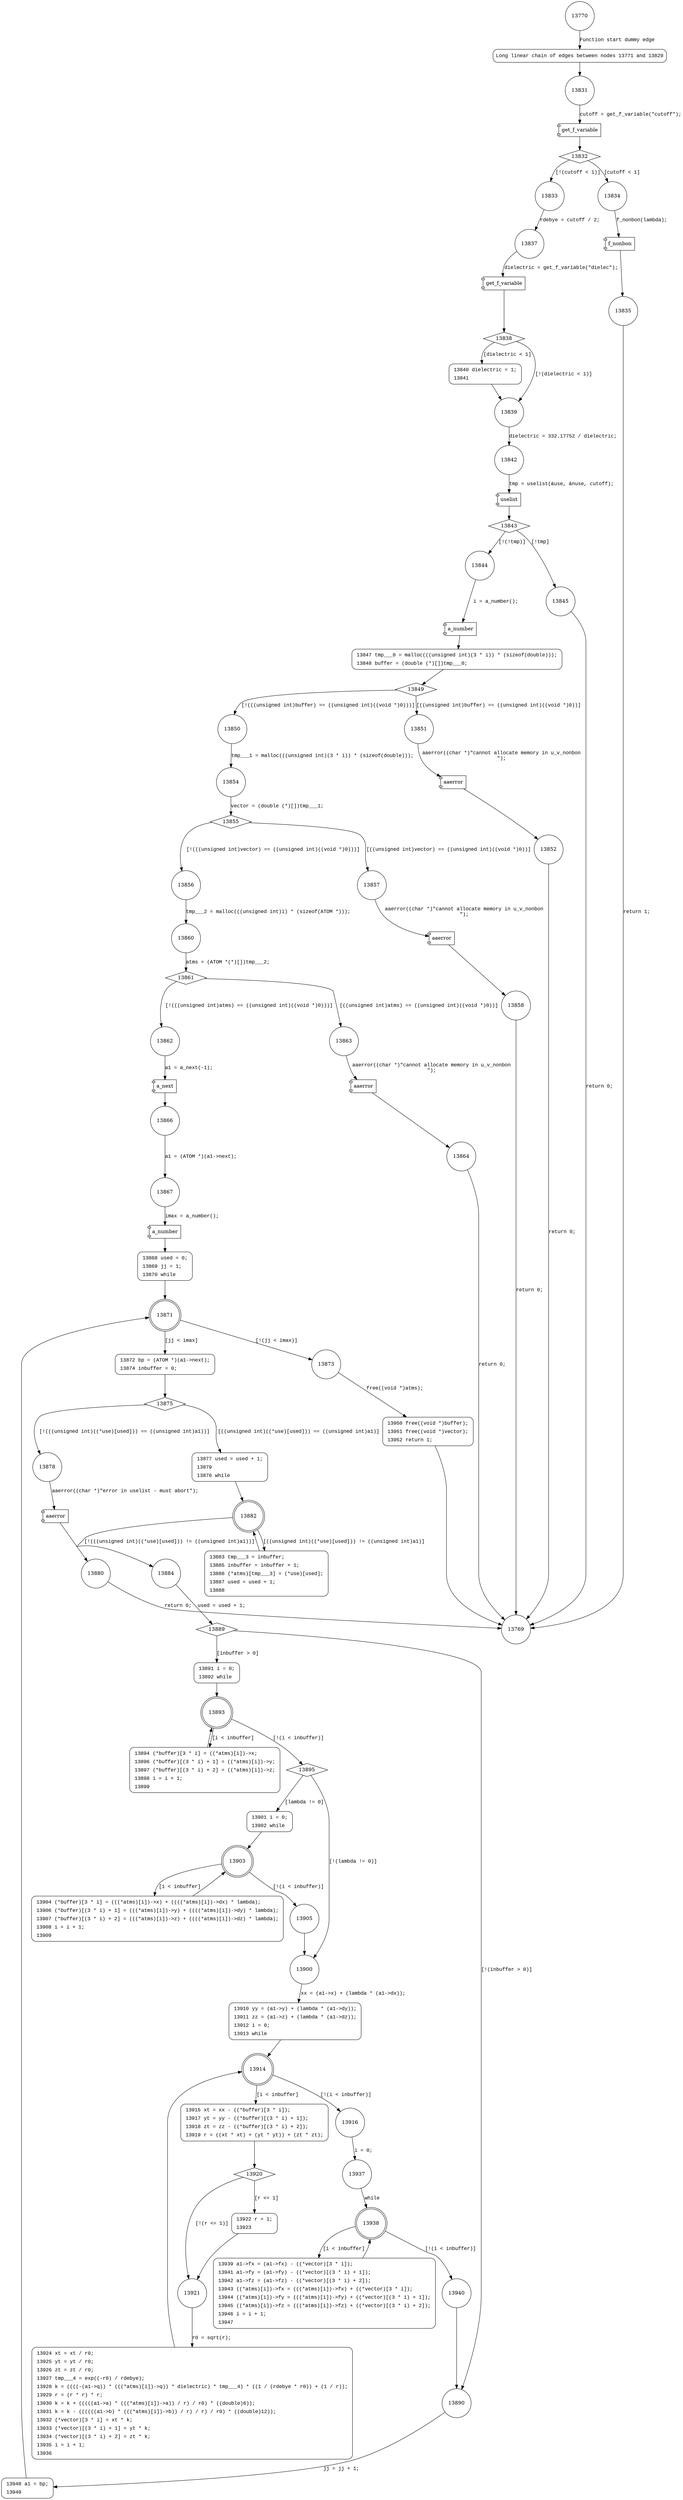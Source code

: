 digraph u_f_nonbon {
13770 [shape="circle"]
13771 [shape="circle"]
13831 [shape="circle"]
13832 [shape="diamond"]
13833 [shape="circle"]
13834 [shape="circle"]
13835 [shape="circle"]
13837 [shape="circle"]
13838 [shape="diamond"]
13839 [shape="circle"]
13840 [shape="circle"]
13842 [shape="circle"]
13843 [shape="diamond"]
13844 [shape="circle"]
13845 [shape="circle"]
13847 [shape="circle"]
13849 [shape="diamond"]
13850 [shape="circle"]
13851 [shape="circle"]
13852 [shape="circle"]
13854 [shape="circle"]
13855 [shape="diamond"]
13856 [shape="circle"]
13857 [shape="circle"]
13858 [shape="circle"]
13860 [shape="circle"]
13861 [shape="diamond"]
13862 [shape="circle"]
13863 [shape="circle"]
13864 [shape="circle"]
13866 [shape="circle"]
13867 [shape="circle"]
13868 [shape="circle"]
13871 [shape="doublecircle"]
13873 [shape="circle"]
13872 [shape="circle"]
13875 [shape="diamond"]
13878 [shape="circle"]
13877 [shape="circle"]
13882 [shape="doublecircle"]
13884 [shape="circle"]
13883 [shape="circle"]
13889 [shape="diamond"]
13890 [shape="circle"]
13891 [shape="circle"]
13893 [shape="doublecircle"]
13895 [shape="diamond"]
13894 [shape="circle"]
13900 [shape="circle"]
13901 [shape="circle"]
13903 [shape="doublecircle"]
13905 [shape="circle"]
13904 [shape="circle"]
13910 [shape="circle"]
13914 [shape="doublecircle"]
13916 [shape="circle"]
13915 [shape="circle"]
13920 [shape="diamond"]
13921 [shape="circle"]
13922 [shape="circle"]
13924 [shape="circle"]
13937 [shape="circle"]
13938 [shape="doublecircle"]
13940 [shape="circle"]
13939 [shape="circle"]
13948 [shape="circle"]
13880 [shape="circle"]
13950 [shape="circle"]
13769 [shape="circle"]
13771 [style="filled,bold" penwidth="1" fillcolor="white" fontname="Courier New" shape="Mrecord" label="Long linear chain of edges between nodes 13771 and 13829"]
13771 -> 13831[label=""]
13840 [style="filled,bold" penwidth="1" fillcolor="white" fontname="Courier New" shape="Mrecord" label=<<table border="0" cellborder="0" cellpadding="3" bgcolor="white"><tr><td align="right">13840</td><td align="left">dielectric = 1;</td></tr><tr><td align="right">13841</td><td align="left"></td></tr></table>>]
13840 -> 13839[label=""]
13847 [style="filled,bold" penwidth="1" fillcolor="white" fontname="Courier New" shape="Mrecord" label=<<table border="0" cellborder="0" cellpadding="3" bgcolor="white"><tr><td align="right">13847</td><td align="left">tmp___0 = malloc(((unsigned int)(3 * i)) * (sizeof(double)));</td></tr><tr><td align="right">13848</td><td align="left">buffer = (double (*)[])tmp___0;</td></tr></table>>]
13847 -> 13849[label=""]
13868 [style="filled,bold" penwidth="1" fillcolor="white" fontname="Courier New" shape="Mrecord" label=<<table border="0" cellborder="0" cellpadding="3" bgcolor="white"><tr><td align="right">13868</td><td align="left">used = 0;</td></tr><tr><td align="right">13869</td><td align="left">jj = 1;</td></tr><tr><td align="right">13870</td><td align="left">while</td></tr></table>>]
13868 -> 13871[label=""]
13872 [style="filled,bold" penwidth="1" fillcolor="white" fontname="Courier New" shape="Mrecord" label=<<table border="0" cellborder="0" cellpadding="3" bgcolor="white"><tr><td align="right">13872</td><td align="left">bp = (ATOM *)(a1-&gt;next);</td></tr><tr><td align="right">13874</td><td align="left">inbuffer = 0;</td></tr></table>>]
13872 -> 13875[label=""]
13877 [style="filled,bold" penwidth="1" fillcolor="white" fontname="Courier New" shape="Mrecord" label=<<table border="0" cellborder="0" cellpadding="3" bgcolor="white"><tr><td align="right">13877</td><td align="left">used = used + 1;</td></tr><tr><td align="right">13879</td><td align="left"></td></tr><tr><td align="right">13876</td><td align="left">while</td></tr></table>>]
13877 -> 13882[label=""]
13883 [style="filled,bold" penwidth="1" fillcolor="white" fontname="Courier New" shape="Mrecord" label=<<table border="0" cellborder="0" cellpadding="3" bgcolor="white"><tr><td align="right">13883</td><td align="left">tmp___3 = inbuffer;</td></tr><tr><td align="right">13885</td><td align="left">inbuffer = inbuffer + 1;</td></tr><tr><td align="right">13886</td><td align="left">(*atms)[tmp___3] = (*use)[used];</td></tr><tr><td align="right">13887</td><td align="left">used = used + 1;</td></tr><tr><td align="right">13888</td><td align="left"></td></tr></table>>]
13883 -> 13882[label=""]
13891 [style="filled,bold" penwidth="1" fillcolor="white" fontname="Courier New" shape="Mrecord" label=<<table border="0" cellborder="0" cellpadding="3" bgcolor="white"><tr><td align="right">13891</td><td align="left">i = 0;</td></tr><tr><td align="right">13892</td><td align="left">while</td></tr></table>>]
13891 -> 13893[label=""]
13894 [style="filled,bold" penwidth="1" fillcolor="white" fontname="Courier New" shape="Mrecord" label=<<table border="0" cellborder="0" cellpadding="3" bgcolor="white"><tr><td align="right">13894</td><td align="left">(*buffer)[3 * i] = ((*atms)[i])-&gt;x;</td></tr><tr><td align="right">13896</td><td align="left">(*buffer)[(3 * i) + 1] = ((*atms)[i])-&gt;y;</td></tr><tr><td align="right">13897</td><td align="left">(*buffer)[(3 * i) + 2] = ((*atms)[i])-&gt;z;</td></tr><tr><td align="right">13898</td><td align="left">i = i + 1;</td></tr><tr><td align="right">13899</td><td align="left"></td></tr></table>>]
13894 -> 13893[label=""]
13901 [style="filled,bold" penwidth="1" fillcolor="white" fontname="Courier New" shape="Mrecord" label=<<table border="0" cellborder="0" cellpadding="3" bgcolor="white"><tr><td align="right">13901</td><td align="left">i = 0;</td></tr><tr><td align="right">13902</td><td align="left">while</td></tr></table>>]
13901 -> 13903[label=""]
13904 [style="filled,bold" penwidth="1" fillcolor="white" fontname="Courier New" shape="Mrecord" label=<<table border="0" cellborder="0" cellpadding="3" bgcolor="white"><tr><td align="right">13904</td><td align="left">(*buffer)[3 * i] = (((*atms)[i])-&gt;x) + ((((*atms)[i])-&gt;dx) * lambda);</td></tr><tr><td align="right">13906</td><td align="left">(*buffer)[(3 * i) + 1] = (((*atms)[i])-&gt;y) + ((((*atms)[i])-&gt;dy) * lambda);</td></tr><tr><td align="right">13907</td><td align="left">(*buffer)[(3 * i) + 2] = (((*atms)[i])-&gt;z) + ((((*atms)[i])-&gt;dz) * lambda);</td></tr><tr><td align="right">13908</td><td align="left">i = i + 1;</td></tr><tr><td align="right">13909</td><td align="left"></td></tr></table>>]
13904 -> 13903[label=""]
13910 [style="filled,bold" penwidth="1" fillcolor="white" fontname="Courier New" shape="Mrecord" label=<<table border="0" cellborder="0" cellpadding="3" bgcolor="white"><tr><td align="right">13910</td><td align="left">yy = (a1-&gt;y) + (lambda * (a1-&gt;dy));</td></tr><tr><td align="right">13911</td><td align="left">zz = (a1-&gt;z) + (lambda * (a1-&gt;dz));</td></tr><tr><td align="right">13912</td><td align="left">i = 0;</td></tr><tr><td align="right">13913</td><td align="left">while</td></tr></table>>]
13910 -> 13914[label=""]
13915 [style="filled,bold" penwidth="1" fillcolor="white" fontname="Courier New" shape="Mrecord" label=<<table border="0" cellborder="0" cellpadding="3" bgcolor="white"><tr><td align="right">13915</td><td align="left">xt = xx - ((*buffer)[3 * i]);</td></tr><tr><td align="right">13917</td><td align="left">yt = yy - ((*buffer)[(3 * i) + 1]);</td></tr><tr><td align="right">13918</td><td align="left">zt = zz - ((*buffer)[(3 * i) + 2]);</td></tr><tr><td align="right">13919</td><td align="left">r = ((xt * xt) + (yt * yt)) + (zt * zt);</td></tr></table>>]
13915 -> 13920[label=""]
13922 [style="filled,bold" penwidth="1" fillcolor="white" fontname="Courier New" shape="Mrecord" label=<<table border="0" cellborder="0" cellpadding="3" bgcolor="white"><tr><td align="right">13922</td><td align="left">r = 1;</td></tr><tr><td align="right">13923</td><td align="left"></td></tr></table>>]
13922 -> 13921[label=""]
13924 [style="filled,bold" penwidth="1" fillcolor="white" fontname="Courier New" shape="Mrecord" label=<<table border="0" cellborder="0" cellpadding="3" bgcolor="white"><tr><td align="right">13924</td><td align="left">xt = xt / r0;</td></tr><tr><td align="right">13925</td><td align="left">yt = yt / r0;</td></tr><tr><td align="right">13926</td><td align="left">zt = zt / r0;</td></tr><tr><td align="right">13927</td><td align="left">tmp___4 = exp((-r0) / rdebye);</td></tr><tr><td align="right">13928</td><td align="left">k = ((((-(a1-&gt;q)) * (((*atms)[i])-&gt;q)) * dielectric) * tmp___4) * ((1 / (rdebye * r0)) + (1 / r));</td></tr><tr><td align="right">13929</td><td align="left">r = (r * r) * r;</td></tr><tr><td align="right">13930</td><td align="left">k = k + (((((a1-&gt;a) * (((*atms)[i])-&gt;a)) / r) / r0) * ((double)6));</td></tr><tr><td align="right">13931</td><td align="left">k = k - ((((((a1-&gt;b) * (((*atms)[i])-&gt;b)) / r) / r) / r0) * ((double)12));</td></tr><tr><td align="right">13932</td><td align="left">(*vector)[3 * i] = xt * k;</td></tr><tr><td align="right">13933</td><td align="left">(*vector)[(3 * i) + 1] = yt * k;</td></tr><tr><td align="right">13934</td><td align="left">(*vector)[(3 * i) + 2] = zt * k;</td></tr><tr><td align="right">13935</td><td align="left">i = i + 1;</td></tr><tr><td align="right">13936</td><td align="left"></td></tr></table>>]
13924 -> 13914[label=""]
13939 [style="filled,bold" penwidth="1" fillcolor="white" fontname="Courier New" shape="Mrecord" label=<<table border="0" cellborder="0" cellpadding="3" bgcolor="white"><tr><td align="right">13939</td><td align="left">a1-&gt;fx = (a1-&gt;fx) - ((*vector)[3 * i]);</td></tr><tr><td align="right">13941</td><td align="left">a1-&gt;fy = (a1-&gt;fy) - ((*vector)[(3 * i) + 1]);</td></tr><tr><td align="right">13942</td><td align="left">a1-&gt;fz = (a1-&gt;fz) - ((*vector)[(3 * i) + 2]);</td></tr><tr><td align="right">13943</td><td align="left">((*atms)[i])-&gt;fx = (((*atms)[i])-&gt;fx) + ((*vector)[3 * i]);</td></tr><tr><td align="right">13944</td><td align="left">((*atms)[i])-&gt;fy = (((*atms)[i])-&gt;fy) + ((*vector)[(3 * i) + 1]);</td></tr><tr><td align="right">13945</td><td align="left">((*atms)[i])-&gt;fz = (((*atms)[i])-&gt;fz) + ((*vector)[(3 * i) + 2]);</td></tr><tr><td align="right">13946</td><td align="left">i = i + 1;</td></tr><tr><td align="right">13947</td><td align="left"></td></tr></table>>]
13939 -> 13938[label=""]
13948 [style="filled,bold" penwidth="1" fillcolor="white" fontname="Courier New" shape="Mrecord" label=<<table border="0" cellborder="0" cellpadding="3" bgcolor="white"><tr><td align="right">13948</td><td align="left">a1 = bp;</td></tr><tr><td align="right">13949</td><td align="left"></td></tr></table>>]
13948 -> 13871[label=""]
13950 [style="filled,bold" penwidth="1" fillcolor="white" fontname="Courier New" shape="Mrecord" label=<<table border="0" cellborder="0" cellpadding="3" bgcolor="white"><tr><td align="right">13950</td><td align="left">free((void *)buffer);</td></tr><tr><td align="right">13951</td><td align="left">free((void *)vector);</td></tr><tr><td align="right">13952</td><td align="left">return 1;</td></tr></table>>]
13950 -> 13769[label=""]
13770 -> 13771 [label="Function start dummy edge" fontname="Courier New"]
100351 [shape="component" label="get_f_variable"]
13831 -> 100351 [label="cutoff = get_f_variable(\"cutoff\");" fontname="Courier New"]
100351 -> 13832 [label="" fontname="Courier New"]
13832 -> 13833 [label="[!(cutoff < 1)]" fontname="Courier New"]
13832 -> 13834 [label="[cutoff < 1]" fontname="Courier New"]
100352 [shape="component" label="f_nonbon"]
13834 -> 100352 [label="f_nonbon(lambda);" fontname="Courier New"]
100352 -> 13835 [label="" fontname="Courier New"]
13833 -> 13837 [label="rdebye = cutoff / 2;" fontname="Courier New"]
100353 [shape="component" label="get_f_variable"]
13837 -> 100353 [label="dielectric = get_f_variable(\"dielec\");" fontname="Courier New"]
100353 -> 13838 [label="" fontname="Courier New"]
13838 -> 13839 [label="[!(dielectric < 1)]" fontname="Courier New"]
13838 -> 13840 [label="[dielectric < 1]" fontname="Courier New"]
13839 -> 13842 [label="dielectric = 332.17752 / dielectric;" fontname="Courier New"]
100354 [shape="component" label="uselist"]
13842 -> 100354 [label="tmp = uselist(&use, &nuse, cutoff);" fontname="Courier New"]
100354 -> 13843 [label="" fontname="Courier New"]
13843 -> 13844 [label="[!(!tmp)]" fontname="Courier New"]
13843 -> 13845 [label="[!tmp]" fontname="Courier New"]
100355 [shape="component" label="a_number"]
13844 -> 100355 [label="i = a_number();" fontname="Courier New"]
100355 -> 13847 [label="" fontname="Courier New"]
13849 -> 13850 [label="[!(((unsigned int)buffer) == ((unsigned int)((void *)0)))]" fontname="Courier New"]
13849 -> 13851 [label="[((unsigned int)buffer) == ((unsigned int)((void *)0))]" fontname="Courier New"]
100356 [shape="component" label="aaerror"]
13851 -> 100356 [label="aaerror((char *)\"cannot allocate memory in u_v_nonbon\n\");" fontname="Courier New"]
100356 -> 13852 [label="" fontname="Courier New"]
13850 -> 13854 [label="tmp___1 = malloc(((unsigned int)(3 * i)) * (sizeof(double)));" fontname="Courier New"]
13855 -> 13856 [label="[!(((unsigned int)vector) == ((unsigned int)((void *)0)))]" fontname="Courier New"]
13855 -> 13857 [label="[((unsigned int)vector) == ((unsigned int)((void *)0))]" fontname="Courier New"]
100357 [shape="component" label="aaerror"]
13857 -> 100357 [label="aaerror((char *)\"cannot allocate memory in u_v_nonbon\n\");" fontname="Courier New"]
100357 -> 13858 [label="" fontname="Courier New"]
13856 -> 13860 [label="tmp___2 = malloc(((unsigned int)i) * (sizeof(ATOM *)));" fontname="Courier New"]
13861 -> 13862 [label="[!(((unsigned int)atms) == ((unsigned int)((void *)0)))]" fontname="Courier New"]
13861 -> 13863 [label="[((unsigned int)atms) == ((unsigned int)((void *)0))]" fontname="Courier New"]
100358 [shape="component" label="aaerror"]
13863 -> 100358 [label="aaerror((char *)\"cannot allocate memory in u_v_nonbon\n\");" fontname="Courier New"]
100358 -> 13864 [label="" fontname="Courier New"]
100359 [shape="component" label="a_next"]
13862 -> 100359 [label="a1 = a_next(-1);" fontname="Courier New"]
100359 -> 13866 [label="" fontname="Courier New"]
100360 [shape="component" label="a_number"]
13867 -> 100360 [label="imax = a_number();" fontname="Courier New"]
100360 -> 13868 [label="" fontname="Courier New"]
13871 -> 13873 [label="[!(jj < imax)]" fontname="Courier New"]
13871 -> 13872 [label="[jj < imax]" fontname="Courier New"]
13875 -> 13878 [label="[!(((unsigned int)((*use)[used])) == ((unsigned int)a1))]" fontname="Courier New"]
13875 -> 13877 [label="[((unsigned int)((*use)[used])) == ((unsigned int)a1)]" fontname="Courier New"]
13882 -> 13884 [label="[!(((unsigned int)((*use)[used])) != ((unsigned int)a1))]" fontname="Courier New"]
13882 -> 13883 [label="[((unsigned int)((*use)[used])) != ((unsigned int)a1)]" fontname="Courier New"]
13884 -> 13889 [label="used = used + 1;" fontname="Courier New"]
13889 -> 13890 [label="[!(inbuffer > 0)]" fontname="Courier New"]
13889 -> 13891 [label="[inbuffer > 0]" fontname="Courier New"]
13893 -> 13895 [label="[!(i < inbuffer)]" fontname="Courier New"]
13893 -> 13894 [label="[i < inbuffer]" fontname="Courier New"]
13895 -> 13900 [label="[!(lambda != 0)]" fontname="Courier New"]
13895 -> 13901 [label="[lambda != 0]" fontname="Courier New"]
13903 -> 13905 [label="[!(i < inbuffer)]" fontname="Courier New"]
13903 -> 13904 [label="[i < inbuffer]" fontname="Courier New"]
13905 -> 13900 [label="" fontname="Courier New"]
13900 -> 13910 [label="xx = (a1->x) + (lambda * (a1->dx));" fontname="Courier New"]
13914 -> 13916 [label="[!(i < inbuffer)]" fontname="Courier New"]
13914 -> 13915 [label="[i < inbuffer]" fontname="Courier New"]
13920 -> 13921 [label="[!(r <= 1)]" fontname="Courier New"]
13920 -> 13922 [label="[r <= 1]" fontname="Courier New"]
13921 -> 13924 [label="r0 = sqrt(r);" fontname="Courier New"]
13916 -> 13937 [label="i = 0;" fontname="Courier New"]
13938 -> 13940 [label="[!(i < inbuffer)]" fontname="Courier New"]
13938 -> 13939 [label="[i < inbuffer]" fontname="Courier New"]
13940 -> 13890 [label="" fontname="Courier New"]
13890 -> 13948 [label="jj = jj + 1;" fontname="Courier New"]
100361 [shape="component" label="aaerror"]
13878 -> 100361 [label="aaerror((char *)\"error in uselist - must abort\");" fontname="Courier New"]
100361 -> 13880 [label="" fontname="Courier New"]
13873 -> 13950 [label="free((void *)atms);" fontname="Courier New"]
13835 -> 13769 [label="return 1;" fontname="Courier New"]
13845 -> 13769 [label="return 0;" fontname="Courier New"]
13852 -> 13769 [label="return 0;" fontname="Courier New"]
13854 -> 13855 [label="vector = (double (*)[])tmp___1;" fontname="Courier New"]
13858 -> 13769 [label="return 0;" fontname="Courier New"]
13860 -> 13861 [label="atms = (ATOM *(*)[])tmp___2;" fontname="Courier New"]
13864 -> 13769 [label="return 0;" fontname="Courier New"]
13866 -> 13867 [label="a1 = (ATOM *)(a1->next);" fontname="Courier New"]
13937 -> 13938 [label="while" fontname="Courier New"]
13880 -> 13769 [label="return 0;" fontname="Courier New"]
}